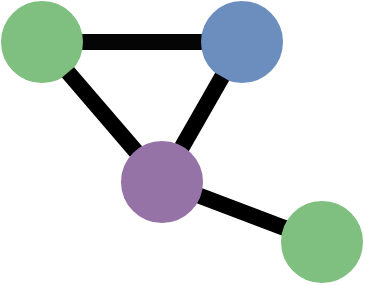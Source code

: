 <mxfile version="24.7.17">
  <diagram name="Page-1" id="tVLzhKn0v6s6AOhlEJZG">
    <mxGraphModel dx="410" dy="319" grid="1" gridSize="10" guides="1" tooltips="1" connect="1" arrows="1" fold="1" page="1" pageScale="1" pageWidth="850" pageHeight="1100" math="0" shadow="0">
      <root>
        <mxCell id="0" />
        <mxCell id="1" parent="0" />
        <mxCell id="QXAXEwkc0w9FD3HJyxWO-8" style="rounded=0;orthogonalLoop=1;jettySize=auto;html=1;endArrow=none;endFill=0;strokeWidth=8;fillColor=#f5f5f5;strokeColor=#050505;" edge="1" parent="1" source="QXAXEwkc0w9FD3HJyxWO-1" target="QXAXEwkc0w9FD3HJyxWO-2">
          <mxGeometry relative="1" as="geometry" />
        </mxCell>
        <mxCell id="QXAXEwkc0w9FD3HJyxWO-1" value="" style="ellipse;whiteSpace=wrap;html=1;aspect=fixed;fillColor=#7FBF7F;strokeColor=#7FBF7F;" vertex="1" parent="1">
          <mxGeometry x="320" y="400" width="40" height="40" as="geometry" />
        </mxCell>
        <mxCell id="QXAXEwkc0w9FD3HJyxWO-2" value="" style="ellipse;whiteSpace=wrap;html=1;aspect=fixed;fillColor=#6C8EBF;strokeColor=#6C8EBF;" vertex="1" parent="1">
          <mxGeometry x="420" y="400" width="40" height="40" as="geometry" />
        </mxCell>
        <mxCell id="QXAXEwkc0w9FD3HJyxWO-5" style="rounded=0;orthogonalLoop=1;jettySize=auto;html=1;endArrow=none;endFill=0;strokeWidth=8;fillColor=#f5f5f5;strokeColor=#000000;" edge="1" parent="1" source="QXAXEwkc0w9FD3HJyxWO-3" target="QXAXEwkc0w9FD3HJyxWO-2">
          <mxGeometry relative="1" as="geometry" />
        </mxCell>
        <mxCell id="QXAXEwkc0w9FD3HJyxWO-6" style="rounded=0;orthogonalLoop=1;jettySize=auto;html=1;endArrow=none;endFill=0;strokeWidth=8;fillColor=#f5f5f5;strokeColor=#000000;" edge="1" parent="1" source="QXAXEwkc0w9FD3HJyxWO-3" target="QXAXEwkc0w9FD3HJyxWO-4">
          <mxGeometry relative="1" as="geometry" />
        </mxCell>
        <mxCell id="QXAXEwkc0w9FD3HJyxWO-7" style="rounded=0;orthogonalLoop=1;jettySize=auto;html=1;endArrow=none;endFill=0;strokeWidth=8;fillColor=#f5f5f5;strokeColor=#000000;" edge="1" parent="1" source="QXAXEwkc0w9FD3HJyxWO-3" target="QXAXEwkc0w9FD3HJyxWO-1">
          <mxGeometry relative="1" as="geometry" />
        </mxCell>
        <mxCell id="QXAXEwkc0w9FD3HJyxWO-3" value="" style="ellipse;whiteSpace=wrap;html=1;aspect=fixed;fillColor=#9673A6;strokeColor=#9673A6;" vertex="1" parent="1">
          <mxGeometry x="380" y="470" width="40" height="40" as="geometry" />
        </mxCell>
        <mxCell id="QXAXEwkc0w9FD3HJyxWO-4" value="" style="ellipse;whiteSpace=wrap;html=1;aspect=fixed;fillColor=#7FBF7F;strokeColor=#7FBF7F;" vertex="1" parent="1">
          <mxGeometry x="460" y="500" width="40" height="40" as="geometry" />
        </mxCell>
      </root>
    </mxGraphModel>
  </diagram>
</mxfile>
